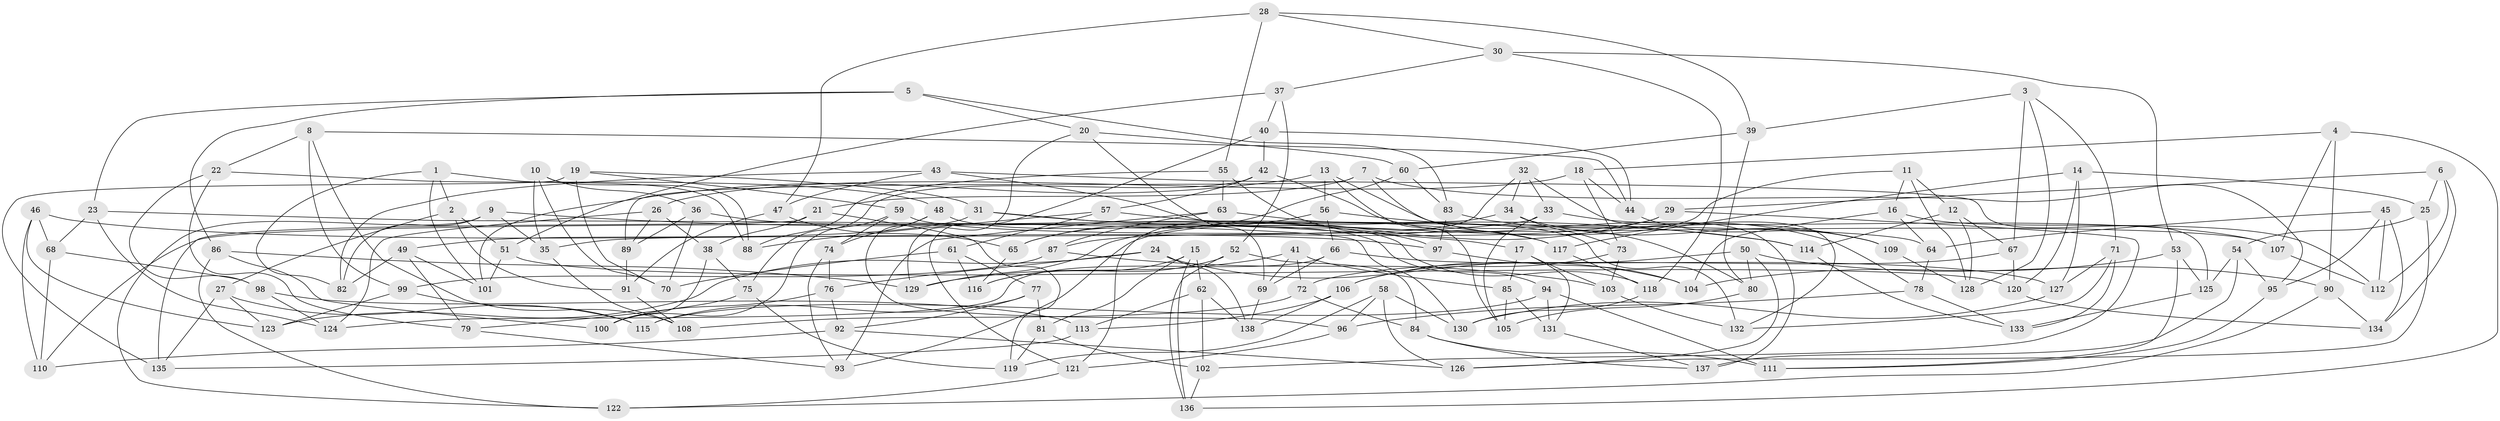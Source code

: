 // Generated by graph-tools (version 1.1) at 2025/11/02/27/25 16:11:44]
// undirected, 138 vertices, 276 edges
graph export_dot {
graph [start="1"]
  node [color=gray90,style=filled];
  1;
  2;
  3;
  4;
  5;
  6;
  7;
  8;
  9;
  10;
  11;
  12;
  13;
  14;
  15;
  16;
  17;
  18;
  19;
  20;
  21;
  22;
  23;
  24;
  25;
  26;
  27;
  28;
  29;
  30;
  31;
  32;
  33;
  34;
  35;
  36;
  37;
  38;
  39;
  40;
  41;
  42;
  43;
  44;
  45;
  46;
  47;
  48;
  49;
  50;
  51;
  52;
  53;
  54;
  55;
  56;
  57;
  58;
  59;
  60;
  61;
  62;
  63;
  64;
  65;
  66;
  67;
  68;
  69;
  70;
  71;
  72;
  73;
  74;
  75;
  76;
  77;
  78;
  79;
  80;
  81;
  82;
  83;
  84;
  85;
  86;
  87;
  88;
  89;
  90;
  91;
  92;
  93;
  94;
  95;
  96;
  97;
  98;
  99;
  100;
  101;
  102;
  103;
  104;
  105;
  106;
  107;
  108;
  109;
  110;
  111;
  112;
  113;
  114;
  115;
  116;
  117;
  118;
  119;
  120;
  121;
  122;
  123;
  124;
  125;
  126;
  127;
  128;
  129;
  130;
  131;
  132;
  133;
  134;
  135;
  136;
  137;
  138;
  1 -- 101;
  1 -- 2;
  1 -- 82;
  1 -- 88;
  2 -- 51;
  2 -- 91;
  2 -- 27;
  3 -- 71;
  3 -- 39;
  3 -- 128;
  3 -- 67;
  4 -- 18;
  4 -- 136;
  4 -- 107;
  4 -- 90;
  5 -- 20;
  5 -- 83;
  5 -- 23;
  5 -- 86;
  6 -- 134;
  6 -- 25;
  6 -- 112;
  6 -- 29;
  7 -- 21;
  7 -- 89;
  7 -- 137;
  7 -- 95;
  8 -- 99;
  8 -- 22;
  8 -- 108;
  8 -- 44;
  9 -- 17;
  9 -- 82;
  9 -- 35;
  9 -- 122;
  10 -- 70;
  10 -- 88;
  10 -- 36;
  10 -- 35;
  11 -- 16;
  11 -- 93;
  11 -- 128;
  11 -- 12;
  12 -- 114;
  12 -- 128;
  12 -- 67;
  13 -- 101;
  13 -- 78;
  13 -- 56;
  13 -- 105;
  14 -- 117;
  14 -- 120;
  14 -- 127;
  14 -- 25;
  15 -- 62;
  15 -- 136;
  15 -- 81;
  15 -- 116;
  16 -- 112;
  16 -- 64;
  16 -- 104;
  17 -- 103;
  17 -- 85;
  17 -- 131;
  18 -- 73;
  18 -- 26;
  18 -- 44;
  19 -- 70;
  19 -- 59;
  19 -- 135;
  19 -- 31;
  20 -- 129;
  20 -- 69;
  20 -- 60;
  21 -- 135;
  21 -- 38;
  21 -- 119;
  22 -- 48;
  22 -- 98;
  22 -- 79;
  23 -- 130;
  23 -- 124;
  23 -- 68;
  24 -- 76;
  24 -- 138;
  24 -- 123;
  24 -- 104;
  25 -- 126;
  25 -- 54;
  26 -- 38;
  26 -- 89;
  26 -- 124;
  27 -- 123;
  27 -- 115;
  27 -- 135;
  28 -- 39;
  28 -- 55;
  28 -- 47;
  28 -- 30;
  29 -- 102;
  29 -- 129;
  29 -- 87;
  30 -- 118;
  30 -- 53;
  30 -- 37;
  31 -- 118;
  31 -- 114;
  31 -- 49;
  32 -- 121;
  32 -- 34;
  32 -- 33;
  32 -- 132;
  33 -- 105;
  33 -- 107;
  33 -- 35;
  34 -- 109;
  34 -- 73;
  34 -- 110;
  35 -- 108;
  36 -- 70;
  36 -- 89;
  36 -- 117;
  37 -- 51;
  37 -- 40;
  37 -- 52;
  38 -- 100;
  38 -- 75;
  39 -- 80;
  39 -- 60;
  40 -- 44;
  40 -- 42;
  40 -- 121;
  41 -- 69;
  41 -- 72;
  41 -- 85;
  41 -- 129;
  42 -- 80;
  42 -- 75;
  42 -- 57;
  43 -- 47;
  43 -- 97;
  43 -- 82;
  43 -- 125;
  44 -- 109;
  45 -- 95;
  45 -- 64;
  45 -- 134;
  45 -- 112;
  46 -- 110;
  46 -- 68;
  46 -- 123;
  46 -- 97;
  47 -- 91;
  47 -- 65;
  48 -- 96;
  48 -- 74;
  48 -- 94;
  49 -- 79;
  49 -- 82;
  49 -- 101;
  50 -- 106;
  50 -- 90;
  50 -- 126;
  50 -- 80;
  51 -- 101;
  51 -- 120;
  52 -- 116;
  52 -- 136;
  52 -- 84;
  53 -- 125;
  53 -- 111;
  53 -- 104;
  54 -- 137;
  54 -- 125;
  54 -- 95;
  55 -- 88;
  55 -- 117;
  55 -- 63;
  56 -- 114;
  56 -- 66;
  56 -- 65;
  57 -- 61;
  57 -- 88;
  57 -- 64;
  58 -- 96;
  58 -- 130;
  58 -- 126;
  58 -- 119;
  59 -- 107;
  59 -- 74;
  59 -- 100;
  60 -- 65;
  60 -- 83;
  61 -- 116;
  61 -- 70;
  61 -- 77;
  62 -- 138;
  62 -- 113;
  62 -- 102;
  63 -- 132;
  63 -- 93;
  63 -- 87;
  64 -- 78;
  65 -- 116;
  66 -- 69;
  66 -- 127;
  66 -- 124;
  67 -- 72;
  67 -- 120;
  68 -- 110;
  68 -- 98;
  69 -- 138;
  71 -- 132;
  71 -- 127;
  71 -- 133;
  72 -- 108;
  72 -- 84;
  73 -- 103;
  73 -- 106;
  74 -- 93;
  74 -- 76;
  75 -- 79;
  75 -- 119;
  76 -- 92;
  76 -- 100;
  77 -- 115;
  77 -- 81;
  77 -- 92;
  78 -- 96;
  78 -- 133;
  79 -- 93;
  80 -- 105;
  81 -- 119;
  81 -- 102;
  83 -- 97;
  83 -- 109;
  84 -- 111;
  84 -- 137;
  85 -- 105;
  85 -- 131;
  86 -- 122;
  86 -- 129;
  86 -- 100;
  87 -- 103;
  87 -- 99;
  89 -- 91;
  90 -- 134;
  90 -- 122;
  91 -- 108;
  92 -- 110;
  92 -- 126;
  94 -- 111;
  94 -- 131;
  94 -- 115;
  95 -- 111;
  96 -- 121;
  97 -- 104;
  98 -- 113;
  98 -- 124;
  99 -- 115;
  99 -- 123;
  102 -- 136;
  103 -- 132;
  106 -- 113;
  106 -- 138;
  107 -- 112;
  109 -- 128;
  113 -- 135;
  114 -- 133;
  117 -- 118;
  118 -- 130;
  120 -- 134;
  121 -- 122;
  125 -- 133;
  127 -- 130;
  131 -- 137;
}
